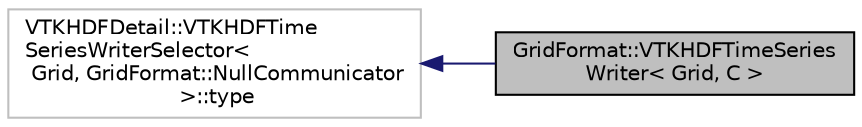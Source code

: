 digraph "GridFormat::VTKHDFTimeSeriesWriter&lt; Grid, C &gt;"
{
 // LATEX_PDF_SIZE
  edge [fontname="Helvetica",fontsize="10",labelfontname="Helvetica",labelfontsize="10"];
  node [fontname="Helvetica",fontsize="10",shape=record];
  rankdir="LR";
  Node1 [label="GridFormat::VTKHDFTimeSeries\lWriter\< Grid, C \>",height=0.2,width=0.4,color="black", fillcolor="grey75", style="filled", fontcolor="black",tooltip="TODO: Doc me."];
  Node2 -> Node1 [dir="back",color="midnightblue",fontsize="10",style="solid",fontname="Helvetica"];
  Node2 [label="VTKHDFDetail::VTKHDFTime\lSeriesWriterSelector\<\l Grid, GridFormat::NullCommunicator\l  \>::type",height=0.2,width=0.4,color="grey75", fillcolor="white", style="filled",tooltip=" "];
}
